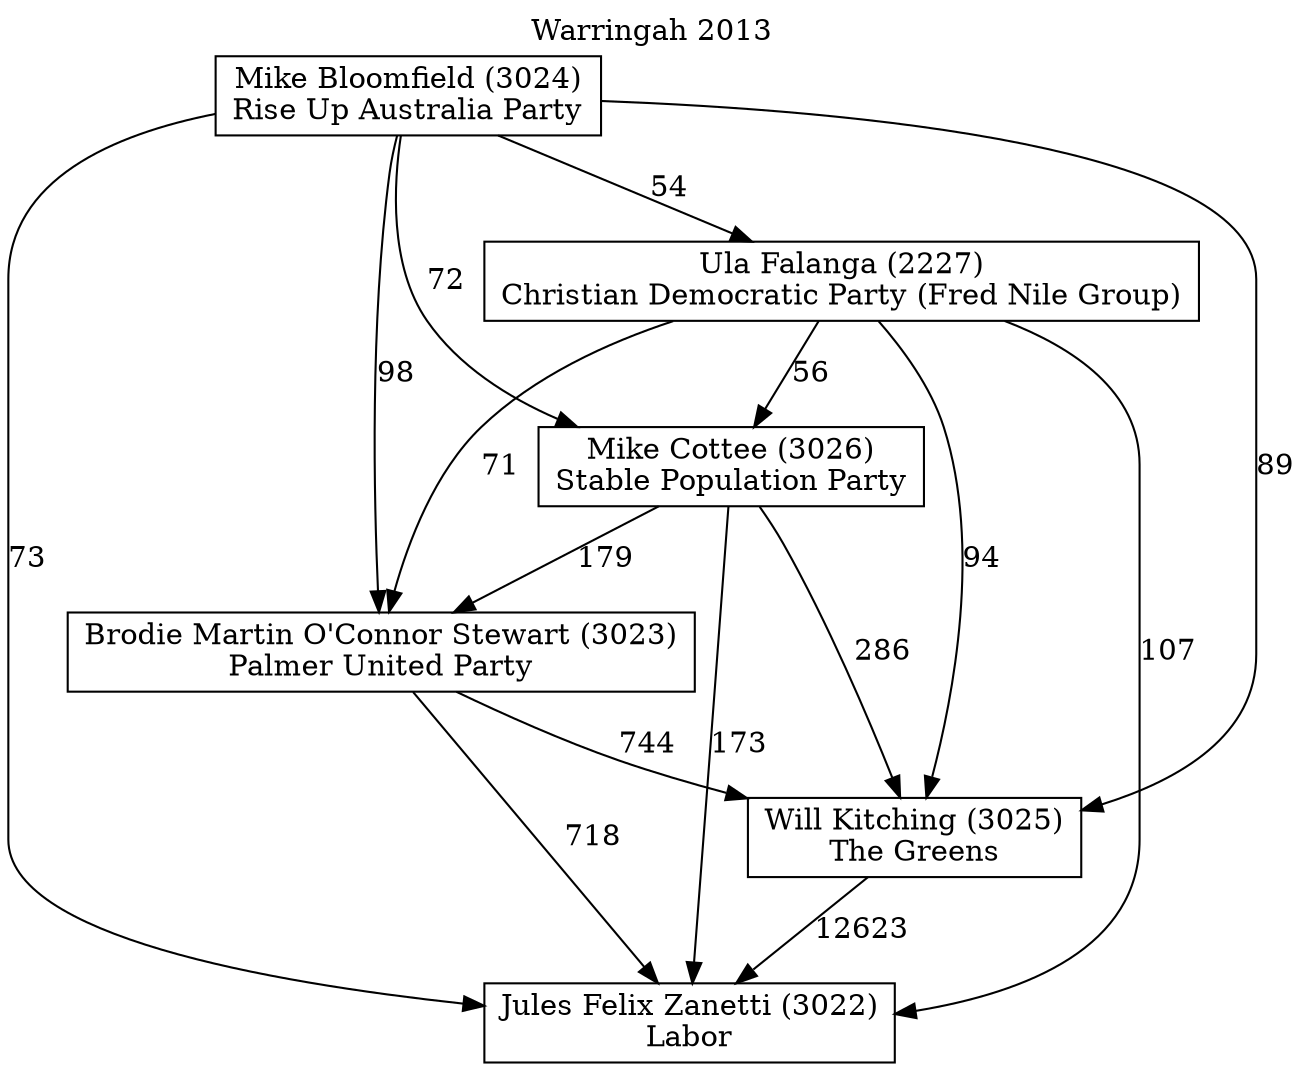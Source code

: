 // House preference flow
digraph "Jules Felix Zanetti (3022)_Warringah_2013" {
	graph [label="Warringah 2013" labelloc=t mclimit=10]
	node [shape=box]
	"Jules Felix Zanetti (3022)" [label="Jules Felix Zanetti (3022)
Labor"]
	"Will Kitching (3025)" [label="Will Kitching (3025)
The Greens"]
	"Brodie Martin O'Connor Stewart (3023)" [label="Brodie Martin O'Connor Stewart (3023)
Palmer United Party"]
	"Mike Cottee (3026)" [label="Mike Cottee (3026)
Stable Population Party"]
	"Ula Falanga (2227)" [label="Ula Falanga (2227)
Christian Democratic Party (Fred Nile Group)"]
	"Mike Bloomfield (3024)" [label="Mike Bloomfield (3024)
Rise Up Australia Party"]
	"Will Kitching (3025)" -> "Jules Felix Zanetti (3022)" [label=12623]
	"Brodie Martin O'Connor Stewart (3023)" -> "Will Kitching (3025)" [label=744]
	"Mike Cottee (3026)" -> "Brodie Martin O'Connor Stewart (3023)" [label=179]
	"Ula Falanga (2227)" -> "Mike Cottee (3026)" [label=56]
	"Mike Bloomfield (3024)" -> "Ula Falanga (2227)" [label=54]
	"Brodie Martin O'Connor Stewart (3023)" -> "Jules Felix Zanetti (3022)" [label=718]
	"Mike Cottee (3026)" -> "Jules Felix Zanetti (3022)" [label=173]
	"Ula Falanga (2227)" -> "Jules Felix Zanetti (3022)" [label=107]
	"Mike Bloomfield (3024)" -> "Jules Felix Zanetti (3022)" [label=73]
	"Mike Bloomfield (3024)" -> "Mike Cottee (3026)" [label=72]
	"Ula Falanga (2227)" -> "Brodie Martin O'Connor Stewart (3023)" [label=71]
	"Mike Bloomfield (3024)" -> "Brodie Martin O'Connor Stewart (3023)" [label=98]
	"Mike Cottee (3026)" -> "Will Kitching (3025)" [label=286]
	"Ula Falanga (2227)" -> "Will Kitching (3025)" [label=94]
	"Mike Bloomfield (3024)" -> "Will Kitching (3025)" [label=89]
}
